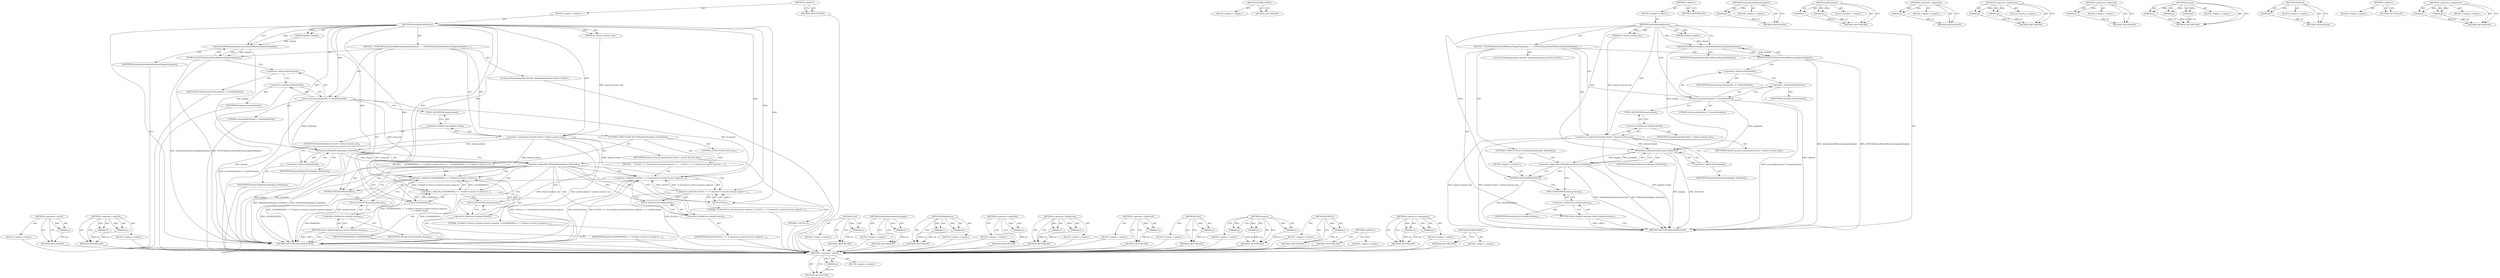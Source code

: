 digraph "NOTREACHED" {
vulnerable_80 [label=<(METHOD,&lt;operator&gt;.sizeOf)>];
vulnerable_81 [label=<(PARAM,p1)>];
vulnerable_82 [label=<(BLOCK,&lt;empty&gt;,&lt;empty&gt;)>];
vulnerable_83 [label=<(METHOD_RETURN,ANY)>];
vulnerable_103 [label=<(METHOD,NOTREACHED)>];
vulnerable_104 [label=<(BLOCK,&lt;empty&gt;,&lt;empty&gt;)>];
vulnerable_105 [label=<(METHOD_RETURN,ANY)>];
vulnerable_6 [label=<(METHOD,&lt;global&gt;)<SUB>1</SUB>>];
vulnerable_7 [label=<(BLOCK,&lt;empty&gt;,&lt;empty&gt;)<SUB>1</SUB>>];
vulnerable_8 [label=<(METHOD,AttachSharedMemory)<SUB>1</SUB>>];
vulnerable_9 [label=<(PARAM,Display* display)<SUB>1</SUB>>];
vulnerable_10 [label=<(PARAM,int shared_memory_key)<SUB>1</SUB>>];
vulnerable_11 [label=<(BLOCK,{
  DCHECK(QuerySharedMemorySupport(display));
...,{
  DCHECK(QuerySharedMemorySupport(display));
...)<SUB>1</SUB>>];
vulnerable_12 [label=<(DCHECK,DCHECK(QuerySharedMemorySupport(display)))<SUB>2</SUB>>];
vulnerable_13 [label=<(QuerySharedMemorySupport,QuerySharedMemorySupport(display))<SUB>2</SUB>>];
vulnerable_14 [label=<(IDENTIFIER,display,QuerySharedMemorySupport(display))<SUB>2</SUB>>];
vulnerable_15 [label="<(LOCAL,XShmSegmentInfo shminfo: XShmSegmentInfo)<SUB>4</SUB>>"];
vulnerable_16 [label=<(memset,memset(&amp;shminfo, 0, sizeof(shminfo)))<SUB>5</SUB>>];
vulnerable_17 [label=<(&lt;operator&gt;.addressOf,&amp;shminfo)<SUB>5</SUB>>];
vulnerable_18 [label=<(IDENTIFIER,shminfo,memset(&amp;shminfo, 0, sizeof(shminfo)))<SUB>5</SUB>>];
vulnerable_19 [label=<(LITERAL,0,memset(&amp;shminfo, 0, sizeof(shminfo)))<SUB>5</SUB>>];
vulnerable_20 [label=<(&lt;operator&gt;.sizeOf,sizeof(shminfo))<SUB>5</SUB>>];
vulnerable_21 [label=<(IDENTIFIER,shminfo,sizeof(shminfo))<SUB>5</SUB>>];
vulnerable_22 [label=<(&lt;operator&gt;.assignment,shminfo.shmid = shared_memory_key)<SUB>6</SUB>>];
vulnerable_23 [label=<(&lt;operator&gt;.fieldAccess,shminfo.shmid)<SUB>6</SUB>>];
vulnerable_24 [label=<(IDENTIFIER,shminfo,shminfo.shmid = shared_memory_key)<SUB>6</SUB>>];
vulnerable_25 [label=<(FIELD_IDENTIFIER,shmid,shmid)<SUB>6</SUB>>];
vulnerable_26 [label=<(IDENTIFIER,shared_memory_key,shminfo.shmid = shared_memory_key)<SUB>6</SUB>>];
vulnerable_27 [label=<(CONTROL_STRUCTURE,IF,if (!XShmAttach(display, &amp;shminfo)))<SUB>8</SUB>>];
vulnerable_28 [label=<(&lt;operator&gt;.logicalNot,!XShmAttach(display, &amp;shminfo))<SUB>8</SUB>>];
vulnerable_29 [label=<(XShmAttach,XShmAttach(display, &amp;shminfo))<SUB>8</SUB>>];
vulnerable_30 [label=<(IDENTIFIER,display,XShmAttach(display, &amp;shminfo))<SUB>8</SUB>>];
vulnerable_31 [label=<(&lt;operator&gt;.addressOf,&amp;shminfo)<SUB>8</SUB>>];
vulnerable_32 [label=<(IDENTIFIER,shminfo,XShmAttach(display, &amp;shminfo))<SUB>8</SUB>>];
vulnerable_33 [label=<(BLOCK,&lt;empty&gt;,&lt;empty&gt;)<SUB>9</SUB>>];
vulnerable_34 [label=<(NOTREACHED,NOTREACHED())<SUB>9</SUB>>];
vulnerable_35 [label=<(RETURN,return shminfo.shmseg;,return shminfo.shmseg;)<SUB>11</SUB>>];
vulnerable_36 [label=<(&lt;operator&gt;.fieldAccess,shminfo.shmseg)<SUB>11</SUB>>];
vulnerable_37 [label=<(IDENTIFIER,shminfo,return shminfo.shmseg;)<SUB>11</SUB>>];
vulnerable_38 [label=<(FIELD_IDENTIFIER,shmseg,shmseg)<SUB>11</SUB>>];
vulnerable_39 [label=<(METHOD_RETURN,XSharedMemoryId)<SUB>1</SUB>>];
vulnerable_41 [label=<(METHOD_RETURN,ANY)<SUB>1</SUB>>];
vulnerable_66 [label=<(METHOD,QuerySharedMemorySupport)>];
vulnerable_67 [label=<(PARAM,p1)>];
vulnerable_68 [label=<(BLOCK,&lt;empty&gt;,&lt;empty&gt;)>];
vulnerable_69 [label=<(METHOD_RETURN,ANY)>];
vulnerable_98 [label=<(METHOD,XShmAttach)>];
vulnerable_99 [label=<(PARAM,p1)>];
vulnerable_100 [label=<(PARAM,p2)>];
vulnerable_101 [label=<(BLOCK,&lt;empty&gt;,&lt;empty&gt;)>];
vulnerable_102 [label=<(METHOD_RETURN,ANY)>];
vulnerable_94 [label=<(METHOD,&lt;operator&gt;.logicalNot)>];
vulnerable_95 [label=<(PARAM,p1)>];
vulnerable_96 [label=<(BLOCK,&lt;empty&gt;,&lt;empty&gt;)>];
vulnerable_97 [label=<(METHOD_RETURN,ANY)>];
vulnerable_89 [label=<(METHOD,&lt;operator&gt;.fieldAccess)>];
vulnerable_90 [label=<(PARAM,p1)>];
vulnerable_91 [label=<(PARAM,p2)>];
vulnerable_92 [label=<(BLOCK,&lt;empty&gt;,&lt;empty&gt;)>];
vulnerable_93 [label=<(METHOD_RETURN,ANY)>];
vulnerable_76 [label=<(METHOD,&lt;operator&gt;.addressOf)>];
vulnerable_77 [label=<(PARAM,p1)>];
vulnerable_78 [label=<(BLOCK,&lt;empty&gt;,&lt;empty&gt;)>];
vulnerable_79 [label=<(METHOD_RETURN,ANY)>];
vulnerable_70 [label=<(METHOD,memset)>];
vulnerable_71 [label=<(PARAM,p1)>];
vulnerable_72 [label=<(PARAM,p2)>];
vulnerable_73 [label=<(PARAM,p3)>];
vulnerable_74 [label=<(BLOCK,&lt;empty&gt;,&lt;empty&gt;)>];
vulnerable_75 [label=<(METHOD_RETURN,ANY)>];
vulnerable_62 [label=<(METHOD,DCHECK)>];
vulnerable_63 [label=<(PARAM,p1)>];
vulnerable_64 [label=<(BLOCK,&lt;empty&gt;,&lt;empty&gt;)>];
vulnerable_65 [label=<(METHOD_RETURN,ANY)>];
vulnerable_56 [label=<(METHOD,&lt;global&gt;)<SUB>1</SUB>>];
vulnerable_57 [label=<(BLOCK,&lt;empty&gt;,&lt;empty&gt;)>];
vulnerable_58 [label=<(METHOD_RETURN,ANY)>];
vulnerable_84 [label=<(METHOD,&lt;operator&gt;.assignment)>];
vulnerable_85 [label=<(PARAM,p1)>];
vulnerable_86 [label=<(PARAM,p2)>];
vulnerable_87 [label=<(BLOCK,&lt;empty&gt;,&lt;empty&gt;)>];
vulnerable_88 [label=<(METHOD_RETURN,ANY)>];
fixed_102 [label=<(METHOD,&lt;operator&gt;.sizeOf)>];
fixed_103 [label=<(PARAM,p1)>];
fixed_104 [label=<(BLOCK,&lt;empty&gt;,&lt;empty&gt;)>];
fixed_105 [label=<(METHOD_RETURN,ANY)>];
fixed_125 [label=<(METHOD,&lt;operator&gt;.shiftLeft)>];
fixed_126 [label=<(PARAM,p1)>];
fixed_127 [label=<(PARAM,p2)>];
fixed_128 [label=<(BLOCK,&lt;empty&gt;,&lt;empty&gt;)>];
fixed_129 [label=<(METHOD_RETURN,ANY)>];
fixed_6 [label=<(METHOD,&lt;global&gt;)<SUB>1</SUB>>];
fixed_7 [label=<(BLOCK,&lt;empty&gt;,&lt;empty&gt;)<SUB>1</SUB>>];
fixed_8 [label=<(METHOD,AttachSharedMemory)<SUB>1</SUB>>];
fixed_9 [label=<(PARAM,Display* display)<SUB>1</SUB>>];
fixed_10 [label=<(PARAM,int shared_memory_key)<SUB>1</SUB>>];
fixed_11 [label=<(BLOCK,{
  DCHECK(QuerySharedMemorySupport(display));
...,{
  DCHECK(QuerySharedMemorySupport(display));
...)<SUB>1</SUB>>];
fixed_12 [label=<(DCHECK,DCHECK(QuerySharedMemorySupport(display)))<SUB>2</SUB>>];
fixed_13 [label=<(QuerySharedMemorySupport,QuerySharedMemorySupport(display))<SUB>2</SUB>>];
fixed_14 [label=<(IDENTIFIER,display,QuerySharedMemorySupport(display))<SUB>2</SUB>>];
fixed_15 [label="<(LOCAL,XShmSegmentInfo shminfo: XShmSegmentInfo)<SUB>4</SUB>>"];
fixed_16 [label=<(memset,memset(&amp;shminfo, 0, sizeof(shminfo)))<SUB>5</SUB>>];
fixed_17 [label=<(&lt;operator&gt;.addressOf,&amp;shminfo)<SUB>5</SUB>>];
fixed_18 [label=<(IDENTIFIER,shminfo,memset(&amp;shminfo, 0, sizeof(shminfo)))<SUB>5</SUB>>];
fixed_19 [label=<(LITERAL,0,memset(&amp;shminfo, 0, sizeof(shminfo)))<SUB>5</SUB>>];
fixed_20 [label=<(&lt;operator&gt;.sizeOf,sizeof(shminfo))<SUB>5</SUB>>];
fixed_21 [label=<(IDENTIFIER,shminfo,sizeof(shminfo))<SUB>5</SUB>>];
fixed_22 [label=<(&lt;operator&gt;.assignment,shminfo.shmid = shared_memory_key)<SUB>6</SUB>>];
fixed_23 [label=<(&lt;operator&gt;.fieldAccess,shminfo.shmid)<SUB>6</SUB>>];
fixed_24 [label=<(IDENTIFIER,shminfo,shminfo.shmid = shared_memory_key)<SUB>6</SUB>>];
fixed_25 [label=<(FIELD_IDENTIFIER,shmid,shmid)<SUB>6</SUB>>];
fixed_26 [label=<(IDENTIFIER,shared_memory_key,shminfo.shmid = shared_memory_key)<SUB>6</SUB>>];
fixed_27 [label=<(CONTROL_STRUCTURE,IF,if (!XShmAttach(display, &amp;shminfo)))<SUB>8</SUB>>];
fixed_28 [label=<(&lt;operator&gt;.logicalNot,!XShmAttach(display, &amp;shminfo))<SUB>8</SUB>>];
fixed_29 [label=<(XShmAttach,XShmAttach(display, &amp;shminfo))<SUB>8</SUB>>];
fixed_30 [label=<(IDENTIFIER,display,XShmAttach(display, &amp;shminfo))<SUB>8</SUB>>];
fixed_31 [label=<(&lt;operator&gt;.addressOf,&amp;shminfo)<SUB>8</SUB>>];
fixed_32 [label=<(IDENTIFIER,shminfo,XShmAttach(display, &amp;shminfo))<SUB>8</SUB>>];
fixed_33 [label=<(BLOCK,{
    LOG(WARNING) &lt;&lt; &quot;X failed to attach to sh...,{
    LOG(WARNING) &lt;&lt; &quot;X failed to attach to sh...)<SUB>8</SUB>>];
fixed_34 [label=<(&lt;operator&gt;.shiftLeft,LOG(WARNING) &lt;&lt; &quot;X failed to attach to shared m...)<SUB>9</SUB>>];
fixed_35 [label=<(&lt;operator&gt;.shiftLeft,LOG(WARNING) &lt;&lt; &quot;X failed to attach to shared m...)<SUB>9</SUB>>];
fixed_36 [label=<(LOG,LOG(WARNING))<SUB>9</SUB>>];
fixed_37 [label=<(IDENTIFIER,WARNING,LOG(WARNING))<SUB>9</SUB>>];
fixed_38 [label=<(LITERAL,&quot;X failed to attach to shared memory segment &quot;,LOG(WARNING) &lt;&lt; &quot;X failed to attach to shared m...)<SUB>9</SUB>>];
fixed_39 [label=<(&lt;operator&gt;.fieldAccess,shminfo.shmid)<SUB>10</SUB>>];
fixed_40 [label=<(IDENTIFIER,shminfo,LOG(WARNING) &lt;&lt; &quot;X failed to attach to shared m...)<SUB>10</SUB>>];
fixed_41 [label=<(FIELD_IDENTIFIER,shmid,shmid)<SUB>10</SUB>>];
fixed_42 [label=<(NOTREACHED,NOTREACHED())<SUB>11</SUB>>];
fixed_43 [label=<(CONTROL_STRUCTURE,ELSE,else)<SUB>12</SUB>>];
fixed_44 [label=<(BLOCK,{
    VLOG(1) &lt;&lt; &quot;X attached to shared memory s...,{
    VLOG(1) &lt;&lt; &quot;X attached to shared memory s...)<SUB>12</SUB>>];
fixed_45 [label=<(&lt;operator&gt;.shiftLeft,VLOG(1) &lt;&lt; &quot;X attached to shared memory segment...)<SUB>13</SUB>>];
fixed_46 [label=<(&lt;operator&gt;.shiftLeft,VLOG(1) &lt;&lt; &quot;X attached to shared memory segment &quot;)<SUB>13</SUB>>];
fixed_47 [label=<(VLOG,VLOG(1))<SUB>13</SUB>>];
fixed_48 [label=<(LITERAL,1,VLOG(1))<SUB>13</SUB>>];
fixed_49 [label=<(LITERAL,&quot;X attached to shared memory segment &quot;,VLOG(1) &lt;&lt; &quot;X attached to shared memory segment &quot;)<SUB>13</SUB>>];
fixed_50 [label=<(&lt;operator&gt;.fieldAccess,shminfo.shmid)<SUB>13</SUB>>];
fixed_51 [label=<(IDENTIFIER,shminfo,VLOG(1) &lt;&lt; &quot;X attached to shared memory segment...)<SUB>13</SUB>>];
fixed_52 [label=<(FIELD_IDENTIFIER,shmid,shmid)<SUB>13</SUB>>];
fixed_53 [label=<(RETURN,return shminfo.shmseg;,return shminfo.shmseg;)<SUB>16</SUB>>];
fixed_54 [label=<(&lt;operator&gt;.fieldAccess,shminfo.shmseg)<SUB>16</SUB>>];
fixed_55 [label=<(IDENTIFIER,shminfo,return shminfo.shmseg;)<SUB>16</SUB>>];
fixed_56 [label=<(FIELD_IDENTIFIER,shmseg,shmseg)<SUB>16</SUB>>];
fixed_57 [label=<(METHOD_RETURN,XSharedMemoryId)<SUB>1</SUB>>];
fixed_59 [label=<(METHOD_RETURN,ANY)<SUB>1</SUB>>];
fixed_130 [label=<(METHOD,LOG)>];
fixed_131 [label=<(PARAM,p1)>];
fixed_132 [label=<(BLOCK,&lt;empty&gt;,&lt;empty&gt;)>];
fixed_133 [label=<(METHOD_RETURN,ANY)>];
fixed_88 [label=<(METHOD,QuerySharedMemorySupport)>];
fixed_89 [label=<(PARAM,p1)>];
fixed_90 [label=<(BLOCK,&lt;empty&gt;,&lt;empty&gt;)>];
fixed_91 [label=<(METHOD_RETURN,ANY)>];
fixed_120 [label=<(METHOD,XShmAttach)>];
fixed_121 [label=<(PARAM,p1)>];
fixed_122 [label=<(PARAM,p2)>];
fixed_123 [label=<(BLOCK,&lt;empty&gt;,&lt;empty&gt;)>];
fixed_124 [label=<(METHOD_RETURN,ANY)>];
fixed_116 [label=<(METHOD,&lt;operator&gt;.logicalNot)>];
fixed_117 [label=<(PARAM,p1)>];
fixed_118 [label=<(BLOCK,&lt;empty&gt;,&lt;empty&gt;)>];
fixed_119 [label=<(METHOD_RETURN,ANY)>];
fixed_111 [label=<(METHOD,&lt;operator&gt;.fieldAccess)>];
fixed_112 [label=<(PARAM,p1)>];
fixed_113 [label=<(PARAM,p2)>];
fixed_114 [label=<(BLOCK,&lt;empty&gt;,&lt;empty&gt;)>];
fixed_115 [label=<(METHOD_RETURN,ANY)>];
fixed_98 [label=<(METHOD,&lt;operator&gt;.addressOf)>];
fixed_99 [label=<(PARAM,p1)>];
fixed_100 [label=<(BLOCK,&lt;empty&gt;,&lt;empty&gt;)>];
fixed_101 [label=<(METHOD_RETURN,ANY)>];
fixed_137 [label=<(METHOD,VLOG)>];
fixed_138 [label=<(PARAM,p1)>];
fixed_139 [label=<(BLOCK,&lt;empty&gt;,&lt;empty&gt;)>];
fixed_140 [label=<(METHOD_RETURN,ANY)>];
fixed_92 [label=<(METHOD,memset)>];
fixed_93 [label=<(PARAM,p1)>];
fixed_94 [label=<(PARAM,p2)>];
fixed_95 [label=<(PARAM,p3)>];
fixed_96 [label=<(BLOCK,&lt;empty&gt;,&lt;empty&gt;)>];
fixed_97 [label=<(METHOD_RETURN,ANY)>];
fixed_84 [label=<(METHOD,DCHECK)>];
fixed_85 [label=<(PARAM,p1)>];
fixed_86 [label=<(BLOCK,&lt;empty&gt;,&lt;empty&gt;)>];
fixed_87 [label=<(METHOD_RETURN,ANY)>];
fixed_78 [label=<(METHOD,&lt;global&gt;)<SUB>1</SUB>>];
fixed_79 [label=<(BLOCK,&lt;empty&gt;,&lt;empty&gt;)>];
fixed_80 [label=<(METHOD_RETURN,ANY)>];
fixed_106 [label=<(METHOD,&lt;operator&gt;.assignment)>];
fixed_107 [label=<(PARAM,p1)>];
fixed_108 [label=<(PARAM,p2)>];
fixed_109 [label=<(BLOCK,&lt;empty&gt;,&lt;empty&gt;)>];
fixed_110 [label=<(METHOD_RETURN,ANY)>];
fixed_134 [label=<(METHOD,NOTREACHED)>];
fixed_135 [label=<(BLOCK,&lt;empty&gt;,&lt;empty&gt;)>];
fixed_136 [label=<(METHOD_RETURN,ANY)>];
vulnerable_80 -> vulnerable_81  [key=0, label="AST: "];
vulnerable_80 -> vulnerable_81  [key=1, label="DDG: "];
vulnerable_80 -> vulnerable_82  [key=0, label="AST: "];
vulnerable_80 -> vulnerable_83  [key=0, label="AST: "];
vulnerable_80 -> vulnerable_83  [key=1, label="CFG: "];
vulnerable_81 -> vulnerable_83  [key=0, label="DDG: p1"];
vulnerable_103 -> vulnerable_104  [key=0, label="AST: "];
vulnerable_103 -> vulnerable_105  [key=0, label="AST: "];
vulnerable_103 -> vulnerable_105  [key=1, label="CFG: "];
vulnerable_6 -> vulnerable_7  [key=0, label="AST: "];
vulnerable_6 -> vulnerable_41  [key=0, label="AST: "];
vulnerable_6 -> vulnerable_41  [key=1, label="CFG: "];
vulnerable_7 -> vulnerable_8  [key=0, label="AST: "];
vulnerable_8 -> vulnerable_9  [key=0, label="AST: "];
vulnerable_8 -> vulnerable_9  [key=1, label="DDG: "];
vulnerable_8 -> vulnerable_10  [key=0, label="AST: "];
vulnerable_8 -> vulnerable_10  [key=1, label="DDG: "];
vulnerable_8 -> vulnerable_11  [key=0, label="AST: "];
vulnerable_8 -> vulnerable_39  [key=0, label="AST: "];
vulnerable_8 -> vulnerable_13  [key=0, label="CFG: "];
vulnerable_8 -> vulnerable_13  [key=1, label="DDG: "];
vulnerable_8 -> vulnerable_22  [key=0, label="DDG: "];
vulnerable_8 -> vulnerable_16  [key=0, label="DDG: "];
vulnerable_8 -> vulnerable_34  [key=0, label="DDG: "];
vulnerable_8 -> vulnerable_29  [key=0, label="DDG: "];
vulnerable_9 -> vulnerable_13  [key=0, label="DDG: display"];
vulnerable_10 -> vulnerable_22  [key=0, label="DDG: shared_memory_key"];
vulnerable_11 -> vulnerable_12  [key=0, label="AST: "];
vulnerable_11 -> vulnerable_15  [key=0, label="AST: "];
vulnerable_11 -> vulnerable_16  [key=0, label="AST: "];
vulnerable_11 -> vulnerable_22  [key=0, label="AST: "];
vulnerable_11 -> vulnerable_27  [key=0, label="AST: "];
vulnerable_11 -> vulnerable_35  [key=0, label="AST: "];
vulnerable_12 -> vulnerable_13  [key=0, label="AST: "];
vulnerable_12 -> vulnerable_17  [key=0, label="CFG: "];
vulnerable_12 -> vulnerable_39  [key=0, label="DDG: QuerySharedMemorySupport(display)"];
vulnerable_12 -> vulnerable_39  [key=1, label="DDG: DCHECK(QuerySharedMemorySupport(display))"];
vulnerable_13 -> vulnerable_14  [key=0, label="AST: "];
vulnerable_13 -> vulnerable_12  [key=0, label="CFG: "];
vulnerable_13 -> vulnerable_12  [key=1, label="DDG: display"];
vulnerable_13 -> vulnerable_29  [key=0, label="DDG: display"];
vulnerable_16 -> vulnerable_17  [key=0, label="AST: "];
vulnerable_16 -> vulnerable_19  [key=0, label="AST: "];
vulnerable_16 -> vulnerable_20  [key=0, label="AST: "];
vulnerable_16 -> vulnerable_25  [key=0, label="CFG: "];
vulnerable_16 -> vulnerable_39  [key=0, label="DDG: memset(&amp;shminfo, 0, sizeof(shminfo))"];
vulnerable_16 -> vulnerable_29  [key=0, label="DDG: &amp;shminfo"];
vulnerable_17 -> vulnerable_18  [key=0, label="AST: "];
vulnerable_17 -> vulnerable_20  [key=0, label="CFG: "];
vulnerable_20 -> vulnerable_21  [key=0, label="AST: "];
vulnerable_20 -> vulnerable_16  [key=0, label="CFG: "];
vulnerable_20 -> vulnerable_39  [key=0, label="DDG: shminfo"];
vulnerable_22 -> vulnerable_23  [key=0, label="AST: "];
vulnerable_22 -> vulnerable_26  [key=0, label="AST: "];
vulnerable_22 -> vulnerable_31  [key=0, label="CFG: "];
vulnerable_22 -> vulnerable_39  [key=0, label="DDG: shminfo.shmid"];
vulnerable_22 -> vulnerable_39  [key=1, label="DDG: shared_memory_key"];
vulnerable_22 -> vulnerable_39  [key=2, label="DDG: shminfo.shmid = shared_memory_key"];
vulnerable_22 -> vulnerable_29  [key=0, label="DDG: shminfo.shmid"];
vulnerable_23 -> vulnerable_24  [key=0, label="AST: "];
vulnerable_23 -> vulnerable_25  [key=0, label="AST: "];
vulnerable_23 -> vulnerable_22  [key=0, label="CFG: "];
vulnerable_25 -> vulnerable_23  [key=0, label="CFG: "];
vulnerable_27 -> vulnerable_28  [key=0, label="AST: "];
vulnerable_27 -> vulnerable_33  [key=0, label="AST: "];
vulnerable_28 -> vulnerable_29  [key=0, label="AST: "];
vulnerable_28 -> vulnerable_34  [key=0, label="CFG: "];
vulnerable_28 -> vulnerable_34  [key=1, label="CDG: "];
vulnerable_28 -> vulnerable_38  [key=0, label="CFG: "];
vulnerable_28 -> vulnerable_39  [key=0, label="DDG: XShmAttach(display, &amp;shminfo)"];
vulnerable_28 -> vulnerable_39  [key=1, label="DDG: !XShmAttach(display, &amp;shminfo)"];
vulnerable_29 -> vulnerable_30  [key=0, label="AST: "];
vulnerable_29 -> vulnerable_31  [key=0, label="AST: "];
vulnerable_29 -> vulnerable_28  [key=0, label="CFG: "];
vulnerable_29 -> vulnerable_28  [key=1, label="DDG: display"];
vulnerable_29 -> vulnerable_28  [key=2, label="DDG: &amp;shminfo"];
vulnerable_29 -> vulnerable_39  [key=0, label="DDG: display"];
vulnerable_29 -> vulnerable_39  [key=1, label="DDG: &amp;shminfo"];
vulnerable_31 -> vulnerable_32  [key=0, label="AST: "];
vulnerable_31 -> vulnerable_29  [key=0, label="CFG: "];
vulnerable_33 -> vulnerable_34  [key=0, label="AST: "];
vulnerable_34 -> vulnerable_38  [key=0, label="CFG: "];
vulnerable_34 -> vulnerable_39  [key=0, label="DDG: NOTREACHED()"];
vulnerable_35 -> vulnerable_36  [key=0, label="AST: "];
vulnerable_35 -> vulnerable_39  [key=0, label="CFG: "];
vulnerable_35 -> vulnerable_39  [key=1, label="DDG: &lt;RET&gt;"];
vulnerable_36 -> vulnerable_37  [key=0, label="AST: "];
vulnerable_36 -> vulnerable_38  [key=0, label="AST: "];
vulnerable_36 -> vulnerable_35  [key=0, label="CFG: "];
vulnerable_38 -> vulnerable_36  [key=0, label="CFG: "];
vulnerable_66 -> vulnerable_67  [key=0, label="AST: "];
vulnerable_66 -> vulnerable_67  [key=1, label="DDG: "];
vulnerable_66 -> vulnerable_68  [key=0, label="AST: "];
vulnerable_66 -> vulnerable_69  [key=0, label="AST: "];
vulnerable_66 -> vulnerable_69  [key=1, label="CFG: "];
vulnerable_67 -> vulnerable_69  [key=0, label="DDG: p1"];
vulnerable_98 -> vulnerable_99  [key=0, label="AST: "];
vulnerable_98 -> vulnerable_99  [key=1, label="DDG: "];
vulnerable_98 -> vulnerable_101  [key=0, label="AST: "];
vulnerable_98 -> vulnerable_100  [key=0, label="AST: "];
vulnerable_98 -> vulnerable_100  [key=1, label="DDG: "];
vulnerable_98 -> vulnerable_102  [key=0, label="AST: "];
vulnerable_98 -> vulnerable_102  [key=1, label="CFG: "];
vulnerable_99 -> vulnerable_102  [key=0, label="DDG: p1"];
vulnerable_100 -> vulnerable_102  [key=0, label="DDG: p2"];
vulnerable_94 -> vulnerable_95  [key=0, label="AST: "];
vulnerable_94 -> vulnerable_95  [key=1, label="DDG: "];
vulnerable_94 -> vulnerable_96  [key=0, label="AST: "];
vulnerable_94 -> vulnerable_97  [key=0, label="AST: "];
vulnerable_94 -> vulnerable_97  [key=1, label="CFG: "];
vulnerable_95 -> vulnerable_97  [key=0, label="DDG: p1"];
vulnerable_89 -> vulnerable_90  [key=0, label="AST: "];
vulnerable_89 -> vulnerable_90  [key=1, label="DDG: "];
vulnerable_89 -> vulnerable_92  [key=0, label="AST: "];
vulnerable_89 -> vulnerable_91  [key=0, label="AST: "];
vulnerable_89 -> vulnerable_91  [key=1, label="DDG: "];
vulnerable_89 -> vulnerable_93  [key=0, label="AST: "];
vulnerable_89 -> vulnerable_93  [key=1, label="CFG: "];
vulnerable_90 -> vulnerable_93  [key=0, label="DDG: p1"];
vulnerable_91 -> vulnerable_93  [key=0, label="DDG: p2"];
vulnerable_76 -> vulnerable_77  [key=0, label="AST: "];
vulnerable_76 -> vulnerable_77  [key=1, label="DDG: "];
vulnerable_76 -> vulnerable_78  [key=0, label="AST: "];
vulnerable_76 -> vulnerable_79  [key=0, label="AST: "];
vulnerable_76 -> vulnerable_79  [key=1, label="CFG: "];
vulnerable_77 -> vulnerable_79  [key=0, label="DDG: p1"];
vulnerable_70 -> vulnerable_71  [key=0, label="AST: "];
vulnerable_70 -> vulnerable_71  [key=1, label="DDG: "];
vulnerable_70 -> vulnerable_74  [key=0, label="AST: "];
vulnerable_70 -> vulnerable_72  [key=0, label="AST: "];
vulnerable_70 -> vulnerable_72  [key=1, label="DDG: "];
vulnerable_70 -> vulnerable_75  [key=0, label="AST: "];
vulnerable_70 -> vulnerable_75  [key=1, label="CFG: "];
vulnerable_70 -> vulnerable_73  [key=0, label="AST: "];
vulnerable_70 -> vulnerable_73  [key=1, label="DDG: "];
vulnerable_71 -> vulnerable_75  [key=0, label="DDG: p1"];
vulnerable_72 -> vulnerable_75  [key=0, label="DDG: p2"];
vulnerable_73 -> vulnerable_75  [key=0, label="DDG: p3"];
vulnerable_62 -> vulnerable_63  [key=0, label="AST: "];
vulnerable_62 -> vulnerable_63  [key=1, label="DDG: "];
vulnerable_62 -> vulnerable_64  [key=0, label="AST: "];
vulnerable_62 -> vulnerable_65  [key=0, label="AST: "];
vulnerable_62 -> vulnerable_65  [key=1, label="CFG: "];
vulnerable_63 -> vulnerable_65  [key=0, label="DDG: p1"];
vulnerable_56 -> vulnerable_57  [key=0, label="AST: "];
vulnerable_56 -> vulnerable_58  [key=0, label="AST: "];
vulnerable_56 -> vulnerable_58  [key=1, label="CFG: "];
vulnerable_84 -> vulnerable_85  [key=0, label="AST: "];
vulnerable_84 -> vulnerable_85  [key=1, label="DDG: "];
vulnerable_84 -> vulnerable_87  [key=0, label="AST: "];
vulnerable_84 -> vulnerable_86  [key=0, label="AST: "];
vulnerable_84 -> vulnerable_86  [key=1, label="DDG: "];
vulnerable_84 -> vulnerable_88  [key=0, label="AST: "];
vulnerable_84 -> vulnerable_88  [key=1, label="CFG: "];
vulnerable_85 -> vulnerable_88  [key=0, label="DDG: p1"];
vulnerable_86 -> vulnerable_88  [key=0, label="DDG: p2"];
fixed_102 -> fixed_103  [key=0, label="AST: "];
fixed_102 -> fixed_103  [key=1, label="DDG: "];
fixed_102 -> fixed_104  [key=0, label="AST: "];
fixed_102 -> fixed_105  [key=0, label="AST: "];
fixed_102 -> fixed_105  [key=1, label="CFG: "];
fixed_103 -> fixed_105  [key=0, label="DDG: p1"];
fixed_104 -> vulnerable_80  [key=0];
fixed_105 -> vulnerable_80  [key=0];
fixed_125 -> fixed_126  [key=0, label="AST: "];
fixed_125 -> fixed_126  [key=1, label="DDG: "];
fixed_125 -> fixed_128  [key=0, label="AST: "];
fixed_125 -> fixed_127  [key=0, label="AST: "];
fixed_125 -> fixed_127  [key=1, label="DDG: "];
fixed_125 -> fixed_129  [key=0, label="AST: "];
fixed_125 -> fixed_129  [key=1, label="CFG: "];
fixed_126 -> fixed_129  [key=0, label="DDG: p1"];
fixed_127 -> fixed_129  [key=0, label="DDG: p2"];
fixed_128 -> vulnerable_80  [key=0];
fixed_129 -> vulnerable_80  [key=0];
fixed_6 -> fixed_7  [key=0, label="AST: "];
fixed_6 -> fixed_59  [key=0, label="AST: "];
fixed_6 -> fixed_59  [key=1, label="CFG: "];
fixed_7 -> fixed_8  [key=0, label="AST: "];
fixed_8 -> fixed_9  [key=0, label="AST: "];
fixed_8 -> fixed_9  [key=1, label="DDG: "];
fixed_8 -> fixed_10  [key=0, label="AST: "];
fixed_8 -> fixed_10  [key=1, label="DDG: "];
fixed_8 -> fixed_11  [key=0, label="AST: "];
fixed_8 -> fixed_57  [key=0, label="AST: "];
fixed_8 -> fixed_13  [key=0, label="CFG: "];
fixed_8 -> fixed_13  [key=1, label="DDG: "];
fixed_8 -> fixed_22  [key=0, label="DDG: "];
fixed_8 -> fixed_16  [key=0, label="DDG: "];
fixed_8 -> fixed_42  [key=0, label="DDG: "];
fixed_8 -> fixed_29  [key=0, label="DDG: "];
fixed_8 -> fixed_34  [key=0, label="DDG: "];
fixed_8 -> fixed_35  [key=0, label="DDG: "];
fixed_8 -> fixed_45  [key=0, label="DDG: "];
fixed_8 -> fixed_36  [key=0, label="DDG: "];
fixed_8 -> fixed_46  [key=0, label="DDG: "];
fixed_8 -> fixed_47  [key=0, label="DDG: "];
fixed_9 -> fixed_13  [key=0, label="DDG: display"];
fixed_10 -> fixed_22  [key=0, label="DDG: shared_memory_key"];
fixed_11 -> fixed_12  [key=0, label="AST: "];
fixed_11 -> fixed_15  [key=0, label="AST: "];
fixed_11 -> fixed_16  [key=0, label="AST: "];
fixed_11 -> fixed_22  [key=0, label="AST: "];
fixed_11 -> fixed_27  [key=0, label="AST: "];
fixed_11 -> fixed_53  [key=0, label="AST: "];
fixed_12 -> fixed_13  [key=0, label="AST: "];
fixed_12 -> fixed_17  [key=0, label="CFG: "];
fixed_12 -> fixed_57  [key=0, label="DDG: QuerySharedMemorySupport(display)"];
fixed_12 -> fixed_57  [key=1, label="DDG: DCHECK(QuerySharedMemorySupport(display))"];
fixed_13 -> fixed_14  [key=0, label="AST: "];
fixed_13 -> fixed_12  [key=0, label="CFG: "];
fixed_13 -> fixed_12  [key=1, label="DDG: display"];
fixed_13 -> fixed_29  [key=0, label="DDG: display"];
fixed_14 -> vulnerable_80  [key=0];
fixed_15 -> vulnerable_80  [key=0];
fixed_16 -> fixed_17  [key=0, label="AST: "];
fixed_16 -> fixed_19  [key=0, label="AST: "];
fixed_16 -> fixed_20  [key=0, label="AST: "];
fixed_16 -> fixed_25  [key=0, label="CFG: "];
fixed_16 -> fixed_57  [key=0, label="DDG: memset(&amp;shminfo, 0, sizeof(shminfo))"];
fixed_16 -> fixed_29  [key=0, label="DDG: &amp;shminfo"];
fixed_16 -> fixed_34  [key=0, label="DDG: &amp;shminfo"];
fixed_16 -> fixed_45  [key=0, label="DDG: &amp;shminfo"];
fixed_17 -> fixed_18  [key=0, label="AST: "];
fixed_17 -> fixed_20  [key=0, label="CFG: "];
fixed_18 -> vulnerable_80  [key=0];
fixed_19 -> vulnerable_80  [key=0];
fixed_20 -> fixed_21  [key=0, label="AST: "];
fixed_20 -> fixed_16  [key=0, label="CFG: "];
fixed_20 -> fixed_57  [key=0, label="DDG: shminfo"];
fixed_21 -> vulnerable_80  [key=0];
fixed_22 -> fixed_23  [key=0, label="AST: "];
fixed_22 -> fixed_26  [key=0, label="AST: "];
fixed_22 -> fixed_31  [key=0, label="CFG: "];
fixed_22 -> fixed_57  [key=0, label="DDG: shared_memory_key"];
fixed_22 -> fixed_57  [key=1, label="DDG: shminfo.shmid = shared_memory_key"];
fixed_22 -> fixed_29  [key=0, label="DDG: shminfo.shmid"];
fixed_22 -> fixed_34  [key=0, label="DDG: shminfo.shmid"];
fixed_22 -> fixed_45  [key=0, label="DDG: shminfo.shmid"];
fixed_23 -> fixed_24  [key=0, label="AST: "];
fixed_23 -> fixed_25  [key=0, label="AST: "];
fixed_23 -> fixed_22  [key=0, label="CFG: "];
fixed_24 -> vulnerable_80  [key=0];
fixed_25 -> fixed_23  [key=0, label="CFG: "];
fixed_26 -> vulnerable_80  [key=0];
fixed_27 -> fixed_28  [key=0, label="AST: "];
fixed_27 -> fixed_33  [key=0, label="AST: "];
fixed_27 -> fixed_43  [key=0, label="AST: "];
fixed_28 -> fixed_29  [key=0, label="AST: "];
fixed_28 -> fixed_36  [key=0, label="CFG: "];
fixed_28 -> fixed_36  [key=1, label="CDG: "];
fixed_28 -> fixed_47  [key=0, label="CFG: "];
fixed_28 -> fixed_47  [key=1, label="CDG: "];
fixed_28 -> fixed_57  [key=0, label="DDG: XShmAttach(display, &amp;shminfo)"];
fixed_28 -> fixed_57  [key=1, label="DDG: !XShmAttach(display, &amp;shminfo)"];
fixed_28 -> fixed_34  [key=0, label="CDG: "];
fixed_28 -> fixed_50  [key=0, label="CDG: "];
fixed_28 -> fixed_42  [key=0, label="CDG: "];
fixed_28 -> fixed_35  [key=0, label="CDG: "];
fixed_28 -> fixed_52  [key=0, label="CDG: "];
fixed_28 -> fixed_46  [key=0, label="CDG: "];
fixed_28 -> fixed_41  [key=0, label="CDG: "];
fixed_28 -> fixed_45  [key=0, label="CDG: "];
fixed_28 -> fixed_39  [key=0, label="CDG: "];
fixed_29 -> fixed_30  [key=0, label="AST: "];
fixed_29 -> fixed_31  [key=0, label="AST: "];
fixed_29 -> fixed_28  [key=0, label="CFG: "];
fixed_29 -> fixed_28  [key=1, label="DDG: display"];
fixed_29 -> fixed_28  [key=2, label="DDG: &amp;shminfo"];
fixed_29 -> fixed_57  [key=0, label="DDG: display"];
fixed_29 -> fixed_57  [key=1, label="DDG: &amp;shminfo"];
fixed_30 -> vulnerable_80  [key=0];
fixed_31 -> fixed_32  [key=0, label="AST: "];
fixed_31 -> fixed_29  [key=0, label="CFG: "];
fixed_32 -> vulnerable_80  [key=0];
fixed_33 -> fixed_34  [key=0, label="AST: "];
fixed_33 -> fixed_42  [key=0, label="AST: "];
fixed_34 -> fixed_35  [key=0, label="AST: "];
fixed_34 -> fixed_39  [key=0, label="AST: "];
fixed_34 -> fixed_42  [key=0, label="CFG: "];
fixed_34 -> fixed_57  [key=0, label="DDG: LOG(WARNING) &lt;&lt; &quot;X failed to attach to shared memory segment &quot;"];
fixed_34 -> fixed_57  [key=1, label="DDG: shminfo.shmid"];
fixed_34 -> fixed_57  [key=2, label="DDG: LOG(WARNING) &lt;&lt; &quot;X failed to attach to shared memory segment &quot;
                 &lt;&lt; shminfo.shmid"];
fixed_35 -> fixed_36  [key=0, label="AST: "];
fixed_35 -> fixed_38  [key=0, label="AST: "];
fixed_35 -> fixed_41  [key=0, label="CFG: "];
fixed_35 -> fixed_57  [key=0, label="DDG: LOG(WARNING)"];
fixed_35 -> fixed_34  [key=0, label="DDG: LOG(WARNING)"];
fixed_35 -> fixed_34  [key=1, label="DDG: &quot;X failed to attach to shared memory segment &quot;"];
fixed_36 -> fixed_37  [key=0, label="AST: "];
fixed_36 -> fixed_35  [key=0, label="CFG: "];
fixed_36 -> fixed_35  [key=1, label="DDG: WARNING"];
fixed_36 -> fixed_57  [key=0, label="DDG: WARNING"];
fixed_37 -> vulnerable_80  [key=0];
fixed_38 -> vulnerable_80  [key=0];
fixed_39 -> fixed_40  [key=0, label="AST: "];
fixed_39 -> fixed_41  [key=0, label="AST: "];
fixed_39 -> fixed_34  [key=0, label="CFG: "];
fixed_40 -> vulnerable_80  [key=0];
fixed_41 -> fixed_39  [key=0, label="CFG: "];
fixed_42 -> fixed_56  [key=0, label="CFG: "];
fixed_42 -> fixed_57  [key=0, label="DDG: NOTREACHED()"];
fixed_43 -> fixed_44  [key=0, label="AST: "];
fixed_44 -> fixed_45  [key=0, label="AST: "];
fixed_45 -> fixed_46  [key=0, label="AST: "];
fixed_45 -> fixed_50  [key=0, label="AST: "];
fixed_45 -> fixed_56  [key=0, label="CFG: "];
fixed_45 -> fixed_57  [key=0, label="DDG: VLOG(1) &lt;&lt; &quot;X attached to shared memory segment &quot;"];
fixed_45 -> fixed_57  [key=1, label="DDG: shminfo.shmid"];
fixed_45 -> fixed_57  [key=2, label="DDG: VLOG(1) &lt;&lt; &quot;X attached to shared memory segment &quot; &lt;&lt; shminfo.shmid"];
fixed_46 -> fixed_47  [key=0, label="AST: "];
fixed_46 -> fixed_49  [key=0, label="AST: "];
fixed_46 -> fixed_52  [key=0, label="CFG: "];
fixed_46 -> fixed_57  [key=0, label="DDG: VLOG(1)"];
fixed_46 -> fixed_45  [key=0, label="DDG: VLOG(1)"];
fixed_46 -> fixed_45  [key=1, label="DDG: &quot;X attached to shared memory segment &quot;"];
fixed_47 -> fixed_48  [key=0, label="AST: "];
fixed_47 -> fixed_46  [key=0, label="CFG: "];
fixed_47 -> fixed_46  [key=1, label="DDG: 1"];
fixed_48 -> vulnerable_80  [key=0];
fixed_49 -> vulnerable_80  [key=0];
fixed_50 -> fixed_51  [key=0, label="AST: "];
fixed_50 -> fixed_52  [key=0, label="AST: "];
fixed_50 -> fixed_45  [key=0, label="CFG: "];
fixed_51 -> vulnerable_80  [key=0];
fixed_52 -> fixed_50  [key=0, label="CFG: "];
fixed_53 -> fixed_54  [key=0, label="AST: "];
fixed_53 -> fixed_57  [key=0, label="CFG: "];
fixed_53 -> fixed_57  [key=1, label="DDG: &lt;RET&gt;"];
fixed_54 -> fixed_55  [key=0, label="AST: "];
fixed_54 -> fixed_56  [key=0, label="AST: "];
fixed_54 -> fixed_53  [key=0, label="CFG: "];
fixed_55 -> vulnerable_80  [key=0];
fixed_56 -> fixed_54  [key=0, label="CFG: "];
fixed_57 -> vulnerable_80  [key=0];
fixed_59 -> vulnerable_80  [key=0];
fixed_130 -> fixed_131  [key=0, label="AST: "];
fixed_130 -> fixed_131  [key=1, label="DDG: "];
fixed_130 -> fixed_132  [key=0, label="AST: "];
fixed_130 -> fixed_133  [key=0, label="AST: "];
fixed_130 -> fixed_133  [key=1, label="CFG: "];
fixed_131 -> fixed_133  [key=0, label="DDG: p1"];
fixed_132 -> vulnerable_80  [key=0];
fixed_133 -> vulnerable_80  [key=0];
fixed_88 -> fixed_89  [key=0, label="AST: "];
fixed_88 -> fixed_89  [key=1, label="DDG: "];
fixed_88 -> fixed_90  [key=0, label="AST: "];
fixed_88 -> fixed_91  [key=0, label="AST: "];
fixed_88 -> fixed_91  [key=1, label="CFG: "];
fixed_89 -> fixed_91  [key=0, label="DDG: p1"];
fixed_90 -> vulnerable_80  [key=0];
fixed_91 -> vulnerable_80  [key=0];
fixed_120 -> fixed_121  [key=0, label="AST: "];
fixed_120 -> fixed_121  [key=1, label="DDG: "];
fixed_120 -> fixed_123  [key=0, label="AST: "];
fixed_120 -> fixed_122  [key=0, label="AST: "];
fixed_120 -> fixed_122  [key=1, label="DDG: "];
fixed_120 -> fixed_124  [key=0, label="AST: "];
fixed_120 -> fixed_124  [key=1, label="CFG: "];
fixed_121 -> fixed_124  [key=0, label="DDG: p1"];
fixed_122 -> fixed_124  [key=0, label="DDG: p2"];
fixed_123 -> vulnerable_80  [key=0];
fixed_124 -> vulnerable_80  [key=0];
fixed_116 -> fixed_117  [key=0, label="AST: "];
fixed_116 -> fixed_117  [key=1, label="DDG: "];
fixed_116 -> fixed_118  [key=0, label="AST: "];
fixed_116 -> fixed_119  [key=0, label="AST: "];
fixed_116 -> fixed_119  [key=1, label="CFG: "];
fixed_117 -> fixed_119  [key=0, label="DDG: p1"];
fixed_118 -> vulnerable_80  [key=0];
fixed_119 -> vulnerable_80  [key=0];
fixed_111 -> fixed_112  [key=0, label="AST: "];
fixed_111 -> fixed_112  [key=1, label="DDG: "];
fixed_111 -> fixed_114  [key=0, label="AST: "];
fixed_111 -> fixed_113  [key=0, label="AST: "];
fixed_111 -> fixed_113  [key=1, label="DDG: "];
fixed_111 -> fixed_115  [key=0, label="AST: "];
fixed_111 -> fixed_115  [key=1, label="CFG: "];
fixed_112 -> fixed_115  [key=0, label="DDG: p1"];
fixed_113 -> fixed_115  [key=0, label="DDG: p2"];
fixed_114 -> vulnerable_80  [key=0];
fixed_115 -> vulnerable_80  [key=0];
fixed_98 -> fixed_99  [key=0, label="AST: "];
fixed_98 -> fixed_99  [key=1, label="DDG: "];
fixed_98 -> fixed_100  [key=0, label="AST: "];
fixed_98 -> fixed_101  [key=0, label="AST: "];
fixed_98 -> fixed_101  [key=1, label="CFG: "];
fixed_99 -> fixed_101  [key=0, label="DDG: p1"];
fixed_100 -> vulnerable_80  [key=0];
fixed_101 -> vulnerable_80  [key=0];
fixed_137 -> fixed_138  [key=0, label="AST: "];
fixed_137 -> fixed_138  [key=1, label="DDG: "];
fixed_137 -> fixed_139  [key=0, label="AST: "];
fixed_137 -> fixed_140  [key=0, label="AST: "];
fixed_137 -> fixed_140  [key=1, label="CFG: "];
fixed_138 -> fixed_140  [key=0, label="DDG: p1"];
fixed_139 -> vulnerable_80  [key=0];
fixed_140 -> vulnerable_80  [key=0];
fixed_92 -> fixed_93  [key=0, label="AST: "];
fixed_92 -> fixed_93  [key=1, label="DDG: "];
fixed_92 -> fixed_96  [key=0, label="AST: "];
fixed_92 -> fixed_94  [key=0, label="AST: "];
fixed_92 -> fixed_94  [key=1, label="DDG: "];
fixed_92 -> fixed_97  [key=0, label="AST: "];
fixed_92 -> fixed_97  [key=1, label="CFG: "];
fixed_92 -> fixed_95  [key=0, label="AST: "];
fixed_92 -> fixed_95  [key=1, label="DDG: "];
fixed_93 -> fixed_97  [key=0, label="DDG: p1"];
fixed_94 -> fixed_97  [key=0, label="DDG: p2"];
fixed_95 -> fixed_97  [key=0, label="DDG: p3"];
fixed_96 -> vulnerable_80  [key=0];
fixed_97 -> vulnerable_80  [key=0];
fixed_84 -> fixed_85  [key=0, label="AST: "];
fixed_84 -> fixed_85  [key=1, label="DDG: "];
fixed_84 -> fixed_86  [key=0, label="AST: "];
fixed_84 -> fixed_87  [key=0, label="AST: "];
fixed_84 -> fixed_87  [key=1, label="CFG: "];
fixed_85 -> fixed_87  [key=0, label="DDG: p1"];
fixed_86 -> vulnerable_80  [key=0];
fixed_87 -> vulnerable_80  [key=0];
fixed_78 -> fixed_79  [key=0, label="AST: "];
fixed_78 -> fixed_80  [key=0, label="AST: "];
fixed_78 -> fixed_80  [key=1, label="CFG: "];
fixed_79 -> vulnerable_80  [key=0];
fixed_80 -> vulnerable_80  [key=0];
fixed_106 -> fixed_107  [key=0, label="AST: "];
fixed_106 -> fixed_107  [key=1, label="DDG: "];
fixed_106 -> fixed_109  [key=0, label="AST: "];
fixed_106 -> fixed_108  [key=0, label="AST: "];
fixed_106 -> fixed_108  [key=1, label="DDG: "];
fixed_106 -> fixed_110  [key=0, label="AST: "];
fixed_106 -> fixed_110  [key=1, label="CFG: "];
fixed_107 -> fixed_110  [key=0, label="DDG: p1"];
fixed_108 -> fixed_110  [key=0, label="DDG: p2"];
fixed_109 -> vulnerable_80  [key=0];
fixed_110 -> vulnerable_80  [key=0];
fixed_134 -> fixed_135  [key=0, label="AST: "];
fixed_134 -> fixed_136  [key=0, label="AST: "];
fixed_134 -> fixed_136  [key=1, label="CFG: "];
fixed_135 -> vulnerable_80  [key=0];
fixed_136 -> vulnerable_80  [key=0];
}
